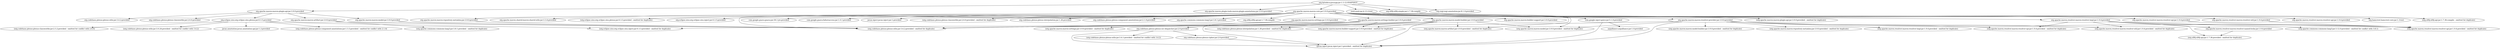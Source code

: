 digraph bytedeco__javacpp {
	"org.bytedeco:javacpp:jar:1.5.12-SNAPSHOT" -> "org.apache.maven:maven-plugin-api:jar:3.9.0:provided" ; 
	"org.bytedeco:javacpp:jar:1.5.12-SNAPSHOT" -> "org.apache.maven.plugin-tools:maven-plugin-annotations:jar:3.9.0:provided" ; 
	"org.bytedeco:javacpp:jar:1.5.12-SNAPSHOT" -> "org.apache.maven:maven-core:jar:3.9.0:provided" ; 
	"org.bytedeco:javacpp:jar:1.5.12-SNAPSHOT" -> "junit:junit:jar:4.13.2:test" ; 
	"org.bytedeco:javacpp:jar:1.5.12-SNAPSHOT" -> "org.slf4j:slf4j-simple:jar:1.7.36:compile" ; 
	"org.bytedeco:javacpp:jar:1.5.12-SNAPSHOT" -> "org.osgi:osgi.annotation:jar:8.1.0:provided" ; 
	"org.apache.maven:maven-plugin-api:jar:3.9.0:provided" -> "org.apache.maven:maven-model:jar:3.9.0:provided" ; 
	"org.apache.maven:maven-plugin-api:jar:3.9.0:provided" -> "org.apache.maven:maven-artifact:jar:3.9.0:provided" ; 
	"org.apache.maven:maven-plugin-api:jar:3.9.0:provided" -> "org.eclipse.sisu:org.eclipse.sisu.plexus:jar:0.3.5:provided" ; 
	"org.apache.maven:maven-plugin-api:jar:3.9.0:provided" -> "org.codehaus.plexus:plexus-utils:jar:3.4.2:provided" ; 
	"org.apache.maven:maven-plugin-api:jar:3.9.0:provided" -> "org.codehaus.plexus:plexus-classworlds:jar:2.6.0:provided" ; 
	"org.apache.maven:maven-model:jar:3.9.0:provided" -> "(org.codehaus.plexus:plexus-utils:jar:3.4.2:provided - omitted for duplicate)" ; 
	"org.apache.maven:maven-artifact:jar:3.9.0:provided" -> "(org.codehaus.plexus:plexus-utils:jar:3.4.2:provided - omitted for duplicate)" ; 
	"org.apache.maven:maven-artifact:jar:3.9.0:provided" -> "(org.apache.commons:commons-lang3:jar:3.8.1:provided - omitted for duplicate)" ; 
	"org.eclipse.sisu:org.eclipse.sisu.plexus:jar:0.3.5:provided" -> "javax.annotation:javax.annotation-api:jar:1.2:provided" ; 
	"org.eclipse.sisu:org.eclipse.sisu.plexus:jar:0.3.5:provided" -> "(org.eclipse.sisu:org.eclipse.sisu.inject:jar:0.3.5:provided - omitted for duplicate)" ; 
	"org.eclipse.sisu:org.eclipse.sisu.plexus:jar:0.3.5:provided" -> "(org.codehaus.plexus:plexus-component-annotations:jar:1.5.5:provided - omitted for conflict with 2.1.0)" ; 
	"org.eclipse.sisu:org.eclipse.sisu.plexus:jar:0.3.5:provided" -> "(org.codehaus.plexus:plexus-classworlds:jar:2.5.2:provided - omitted for conflict with 2.6.0)" ; 
	"org.eclipse.sisu:org.eclipse.sisu.plexus:jar:0.3.5:provided" -> "(org.codehaus.plexus:plexus-utils:jar:3.0.24:provided - omitted for conflict with 3.4.2)" ; 
	"org.apache.maven:maven-core:jar:3.9.0:provided" -> "(org.apache.maven:maven-model:jar:3.9.0:provided - omitted for duplicate)" ; 
	"org.apache.maven:maven-core:jar:3.9.0:provided" -> "org.apache.maven:maven-settings:jar:3.9.0:provided" ; 
	"org.apache.maven:maven-core:jar:3.9.0:provided" -> "org.apache.maven:maven-settings-builder:jar:3.9.0:provided" ; 
	"org.apache.maven:maven-core:jar:3.9.0:provided" -> "org.apache.maven:maven-builder-support:jar:3.9.0:provided" ; 
	"org.apache.maven:maven-core:jar:3.9.0:provided" -> "org.apache.maven:maven-repository-metadata:jar:3.9.0:provided" ; 
	"org.apache.maven:maven-core:jar:3.9.0:provided" -> "(org.apache.maven:maven-artifact:jar:3.9.0:provided - omitted for duplicate)" ; 
	"org.apache.maven:maven-core:jar:3.9.0:provided" -> "(org.apache.maven:maven-plugin-api:jar:3.9.0:provided - omitted for duplicate)" ; 
	"org.apache.maven:maven-core:jar:3.9.0:provided" -> "org.apache.maven:maven-model-builder:jar:3.9.0:provided" ; 
	"org.apache.maven:maven-core:jar:3.9.0:provided" -> "org.apache.maven:maven-resolver-provider:jar:3.9.0:provided" ; 
	"org.apache.maven:maven-core:jar:3.9.0:provided" -> "org.apache.maven.resolver:maven-resolver-impl:jar:1.9.4:provided" ; 
	"org.apache.maven:maven-core:jar:3.9.0:provided" -> "org.apache.maven.resolver:maven-resolver-api:jar:1.9.4:provided" ; 
	"org.apache.maven:maven-core:jar:3.9.0:provided" -> "org.apache.maven.resolver:maven-resolver-spi:jar:1.9.4:provided" ; 
	"org.apache.maven:maven-core:jar:3.9.0:provided" -> "org.apache.maven.resolver:maven-resolver-util:jar:1.9.4:provided" ; 
	"org.apache.maven:maven-core:jar:3.9.0:provided" -> "org.apache.maven.shared:maven-shared-utils:jar:3.3.4:provided" ; 
	"org.apache.maven:maven-core:jar:3.9.0:provided" -> "(org.eclipse.sisu:org.eclipse.sisu.plexus:jar:0.3.5:provided - omitted for duplicate)" ; 
	"org.apache.maven:maven-core:jar:3.9.0:provided" -> "org.eclipse.sisu:org.eclipse.sisu.inject:jar:0.3.5:provided" ; 
	"org.apache.maven:maven-core:jar:3.9.0:provided" -> "com.google.inject:guice:jar:5.1.0:provided" ; 
	"org.apache.maven:maven-core:jar:3.9.0:provided" -> "com.google.guava:guava:jar:30.1-jre:provided" ; 
	"org.apache.maven:maven-core:jar:3.9.0:provided" -> "com.google.guava:failureaccess:jar:1.0.1:provided" ; 
	"org.apache.maven:maven-core:jar:3.9.0:provided" -> "javax.inject:javax.inject:jar:1:provided" ; 
	"org.apache.maven:maven-core:jar:3.9.0:provided" -> "(org.codehaus.plexus:plexus-utils:jar:3.4.2:provided - omitted for duplicate)" ; 
	"org.apache.maven:maven-core:jar:3.9.0:provided" -> "(org.codehaus.plexus:plexus-classworlds:jar:2.6.0:provided - omitted for duplicate)" ; 
	"org.apache.maven:maven-core:jar:3.9.0:provided" -> "org.codehaus.plexus:plexus-interpolation:jar:1.26:provided" ; 
	"org.apache.maven:maven-core:jar:3.9.0:provided" -> "org.codehaus.plexus:plexus-component-annotations:jar:2.1.0:provided" ; 
	"org.apache.maven:maven-core:jar:3.9.0:provided" -> "org.apache.commons:commons-lang3:jar:3.8.1:provided" ; 
	"org.apache.maven:maven-core:jar:3.9.0:provided" -> "org.slf4j:slf4j-api:jar:1.7.36:compile" ; 
	"org.apache.maven:maven-settings:jar:3.9.0:provided" -> "(org.codehaus.plexus:plexus-utils:jar:3.4.2:provided - omitted for duplicate)" ; 
	"org.apache.maven:maven-settings-builder:jar:3.9.0:provided" -> "(org.apache.maven:maven-builder-support:jar:3.9.0:provided - omitted for duplicate)" ; 
	"org.apache.maven:maven-settings-builder:jar:3.9.0:provided" -> "(javax.inject:javax.inject:jar:1:provided - omitted for duplicate)" ; 
	"org.apache.maven:maven-settings-builder:jar:3.9.0:provided" -> "(org.codehaus.plexus:plexus-interpolation:jar:1.26:provided - omitted for duplicate)" ; 
	"org.apache.maven:maven-settings-builder:jar:3.9.0:provided" -> "(org.codehaus.plexus:plexus-utils:jar:3.4.2:provided - omitted for duplicate)" ; 
	"org.apache.maven:maven-settings-builder:jar:3.9.0:provided" -> "(org.apache.maven:maven-settings:jar:3.9.0:provided - omitted for duplicate)" ; 
	"org.apache.maven:maven-settings-builder:jar:3.9.0:provided" -> "org.codehaus.plexus:plexus-sec-dispatcher:jar:2.0:provided" ; 
	"org.codehaus.plexus:plexus-sec-dispatcher:jar:2.0:provided" -> "(org.codehaus.plexus:plexus-utils:jar:3.4.1:provided - omitted for conflict with 3.4.2)" ; 
	"org.codehaus.plexus:plexus-sec-dispatcher:jar:2.0:provided" -> "org.codehaus.plexus:plexus-cipher:jar:2.0:provided" ; 
	"org.codehaus.plexus:plexus-sec-dispatcher:jar:2.0:provided" -> "(javax.inject:javax.inject:jar:1:provided - omitted for duplicate)" ; 
	"org.codehaus.plexus:plexus-cipher:jar:2.0:provided" -> "(javax.inject:javax.inject:jar:1:provided - omitted for duplicate)" ; 
	"org.apache.maven:maven-repository-metadata:jar:3.9.0:provided" -> "(org.codehaus.plexus:plexus-utils:jar:3.4.2:provided - omitted for duplicate)" ; 
	"org.apache.maven:maven-model-builder:jar:3.9.0:provided" -> "(org.codehaus.plexus:plexus-utils:jar:3.4.2:provided - omitted for duplicate)" ; 
	"org.apache.maven:maven-model-builder:jar:3.9.0:provided" -> "(org.codehaus.plexus:plexus-interpolation:jar:1.26:provided - omitted for duplicate)" ; 
	"org.apache.maven:maven-model-builder:jar:3.9.0:provided" -> "(javax.inject:javax.inject:jar:1:provided - omitted for duplicate)" ; 
	"org.apache.maven:maven-model-builder:jar:3.9.0:provided" -> "(org.apache.maven:maven-model:jar:3.9.0:provided - omitted for duplicate)" ; 
	"org.apache.maven:maven-model-builder:jar:3.9.0:provided" -> "(org.apache.maven:maven-artifact:jar:3.9.0:provided - omitted for duplicate)" ; 
	"org.apache.maven:maven-model-builder:jar:3.9.0:provided" -> "(org.apache.maven:maven-builder-support:jar:3.9.0:provided - omitted for duplicate)" ; 
	"org.apache.maven:maven-model-builder:jar:3.9.0:provided" -> "(org.eclipse.sisu:org.eclipse.sisu.inject:jar:0.3.5:provided - omitted for duplicate)" ; 
	"org.apache.maven:maven-resolver-provider:jar:3.9.0:provided" -> "(org.apache.maven:maven-model:jar:3.9.0:provided - omitted for duplicate)" ; 
	"org.apache.maven:maven-resolver-provider:jar:3.9.0:provided" -> "(org.apache.maven:maven-model-builder:jar:3.9.0:provided - omitted for duplicate)" ; 
	"org.apache.maven:maven-resolver-provider:jar:3.9.0:provided" -> "(org.apache.maven:maven-repository-metadata:jar:3.9.0:provided - omitted for duplicate)" ; 
	"org.apache.maven:maven-resolver-provider:jar:3.9.0:provided" -> "(org.apache.maven.resolver:maven-resolver-api:jar:1.9.4:provided - omitted for duplicate)" ; 
	"org.apache.maven:maven-resolver-provider:jar:3.9.0:provided" -> "(org.apache.maven.resolver:maven-resolver-spi:jar:1.9.4:provided - omitted for duplicate)" ; 
	"org.apache.maven:maven-resolver-provider:jar:3.9.0:provided" -> "(org.apache.maven.resolver:maven-resolver-util:jar:1.9.4:provided - omitted for duplicate)" ; 
	"org.apache.maven:maven-resolver-provider:jar:3.9.0:provided" -> "(org.apache.maven.resolver:maven-resolver-impl:jar:1.9.4:provided - omitted for duplicate)" ; 
	"org.apache.maven:maven-resolver-provider:jar:3.9.0:provided" -> "(org.codehaus.plexus:plexus-utils:jar:3.4.2:provided - omitted for duplicate)" ; 
	"org.apache.maven:maven-resolver-provider:jar:3.9.0:provided" -> "(javax.inject:javax.inject:jar:1:provided - omitted for duplicate)" ; 
	"org.apache.maven.resolver:maven-resolver-impl:jar:1.9.4:provided" -> "(org.apache.maven.resolver:maven-resolver-api:jar:1.9.4:provided - omitted for duplicate)" ; 
	"org.apache.maven.resolver:maven-resolver-impl:jar:1.9.4:provided" -> "(org.apache.maven.resolver:maven-resolver-spi:jar:1.9.4:provided - omitted for duplicate)" ; 
	"org.apache.maven.resolver:maven-resolver-impl:jar:1.9.4:provided" -> "org.apache.maven.resolver:maven-resolver-named-locks:jar:1.9.4:provided" ; 
	"org.apache.maven.resolver:maven-resolver-impl:jar:1.9.4:provided" -> "(org.apache.maven.resolver:maven-resolver-util:jar:1.9.4:provided - omitted for duplicate)" ; 
	"org.apache.maven.resolver:maven-resolver-impl:jar:1.9.4:provided" -> "(org.apache.commons:commons-lang3:jar:3.12.0:provided - omitted for conflict with 3.8.1)" ; 
	"org.apache.maven.resolver:maven-resolver-impl:jar:1.9.4:provided" -> "(org.slf4j:slf4j-api:jar:1.7.36:provided - omitted for duplicate)" ; 
	"org.apache.maven.resolver:maven-resolver-named-locks:jar:1.9.4:provided" -> "(org.slf4j:slf4j-api:jar:1.7.36:provided - omitted for duplicate)" ; 
	"org.apache.maven.resolver:maven-resolver-spi:jar:1.9.4:provided" -> "(org.apache.maven.resolver:maven-resolver-api:jar:1.9.4:provided - omitted for duplicate)" ; 
	"org.apache.maven.resolver:maven-resolver-util:jar:1.9.4:provided" -> "(org.apache.maven.resolver:maven-resolver-api:jar:1.9.4:provided - omitted for duplicate)" ; 
	"com.google.inject:guice:jar:5.1.0:provided" -> "(javax.inject:javax.inject:jar:1:provided - omitted for duplicate)" ; 
	"com.google.inject:guice:jar:5.1.0:provided" -> "aopalliance:aopalliance:jar:1.0:provided" ; 
	"junit:junit:jar:4.13.2:test" -> "org.hamcrest:hamcrest-core:jar:1.3:test" ; 
	"org.slf4j:slf4j-simple:jar:1.7.36:compile" -> "(org.slf4j:slf4j-api:jar:1.7.36:compile - omitted for duplicate)" ; 
}
digraph osgi {
	"org.bytedeco:javacpp-tests-osgi:jar:@project.version@" -> "org.bytedeco:javacpp:jar:@project.version@:compile" ; 
	"org.bytedeco:javacpp-tests-osgi:jar:@project.version@" -> "org.bytedeco:javacpp:jar:windows-x86_64:@project.version@:compile" ; 
	"org.bytedeco:javacpp-tests-osgi:jar:@project.version@" -> "org.apache.servicemix.bundles:org.apache.servicemix.bundles.junit:jar:4.13.2_1:compile" ; 
	"org.bytedeco:javacpp-tests-osgi:jar:@project.version@" -> "org.apache.felix:org.apache.felix.framework:jar:7.0.5:runtime" ; 
	"org.bytedeco:javacpp-tests-osgi:jar:@project.version@" -> "org.slf4j:slf4j-simple:jar:1.7.36:runtime" ; 
	"org.apache.servicemix.bundles:org.apache.servicemix.bundles.junit:jar:4.13.2_1:compile" -> "org.hamcrest:hamcrest-core:jar:1.3:compile" ; 
	"org.apache.felix:org.apache.felix.framework:jar:7.0.5:runtime" -> "org.codehaus.mojo:animal-sniffer-annotations:jar:1.9:runtime" ; 
	"org.slf4j:slf4j-simple:jar:1.7.36:runtime" -> "org.slf4j:slf4j-api:jar:1.7.36:runtime" ; 
}
